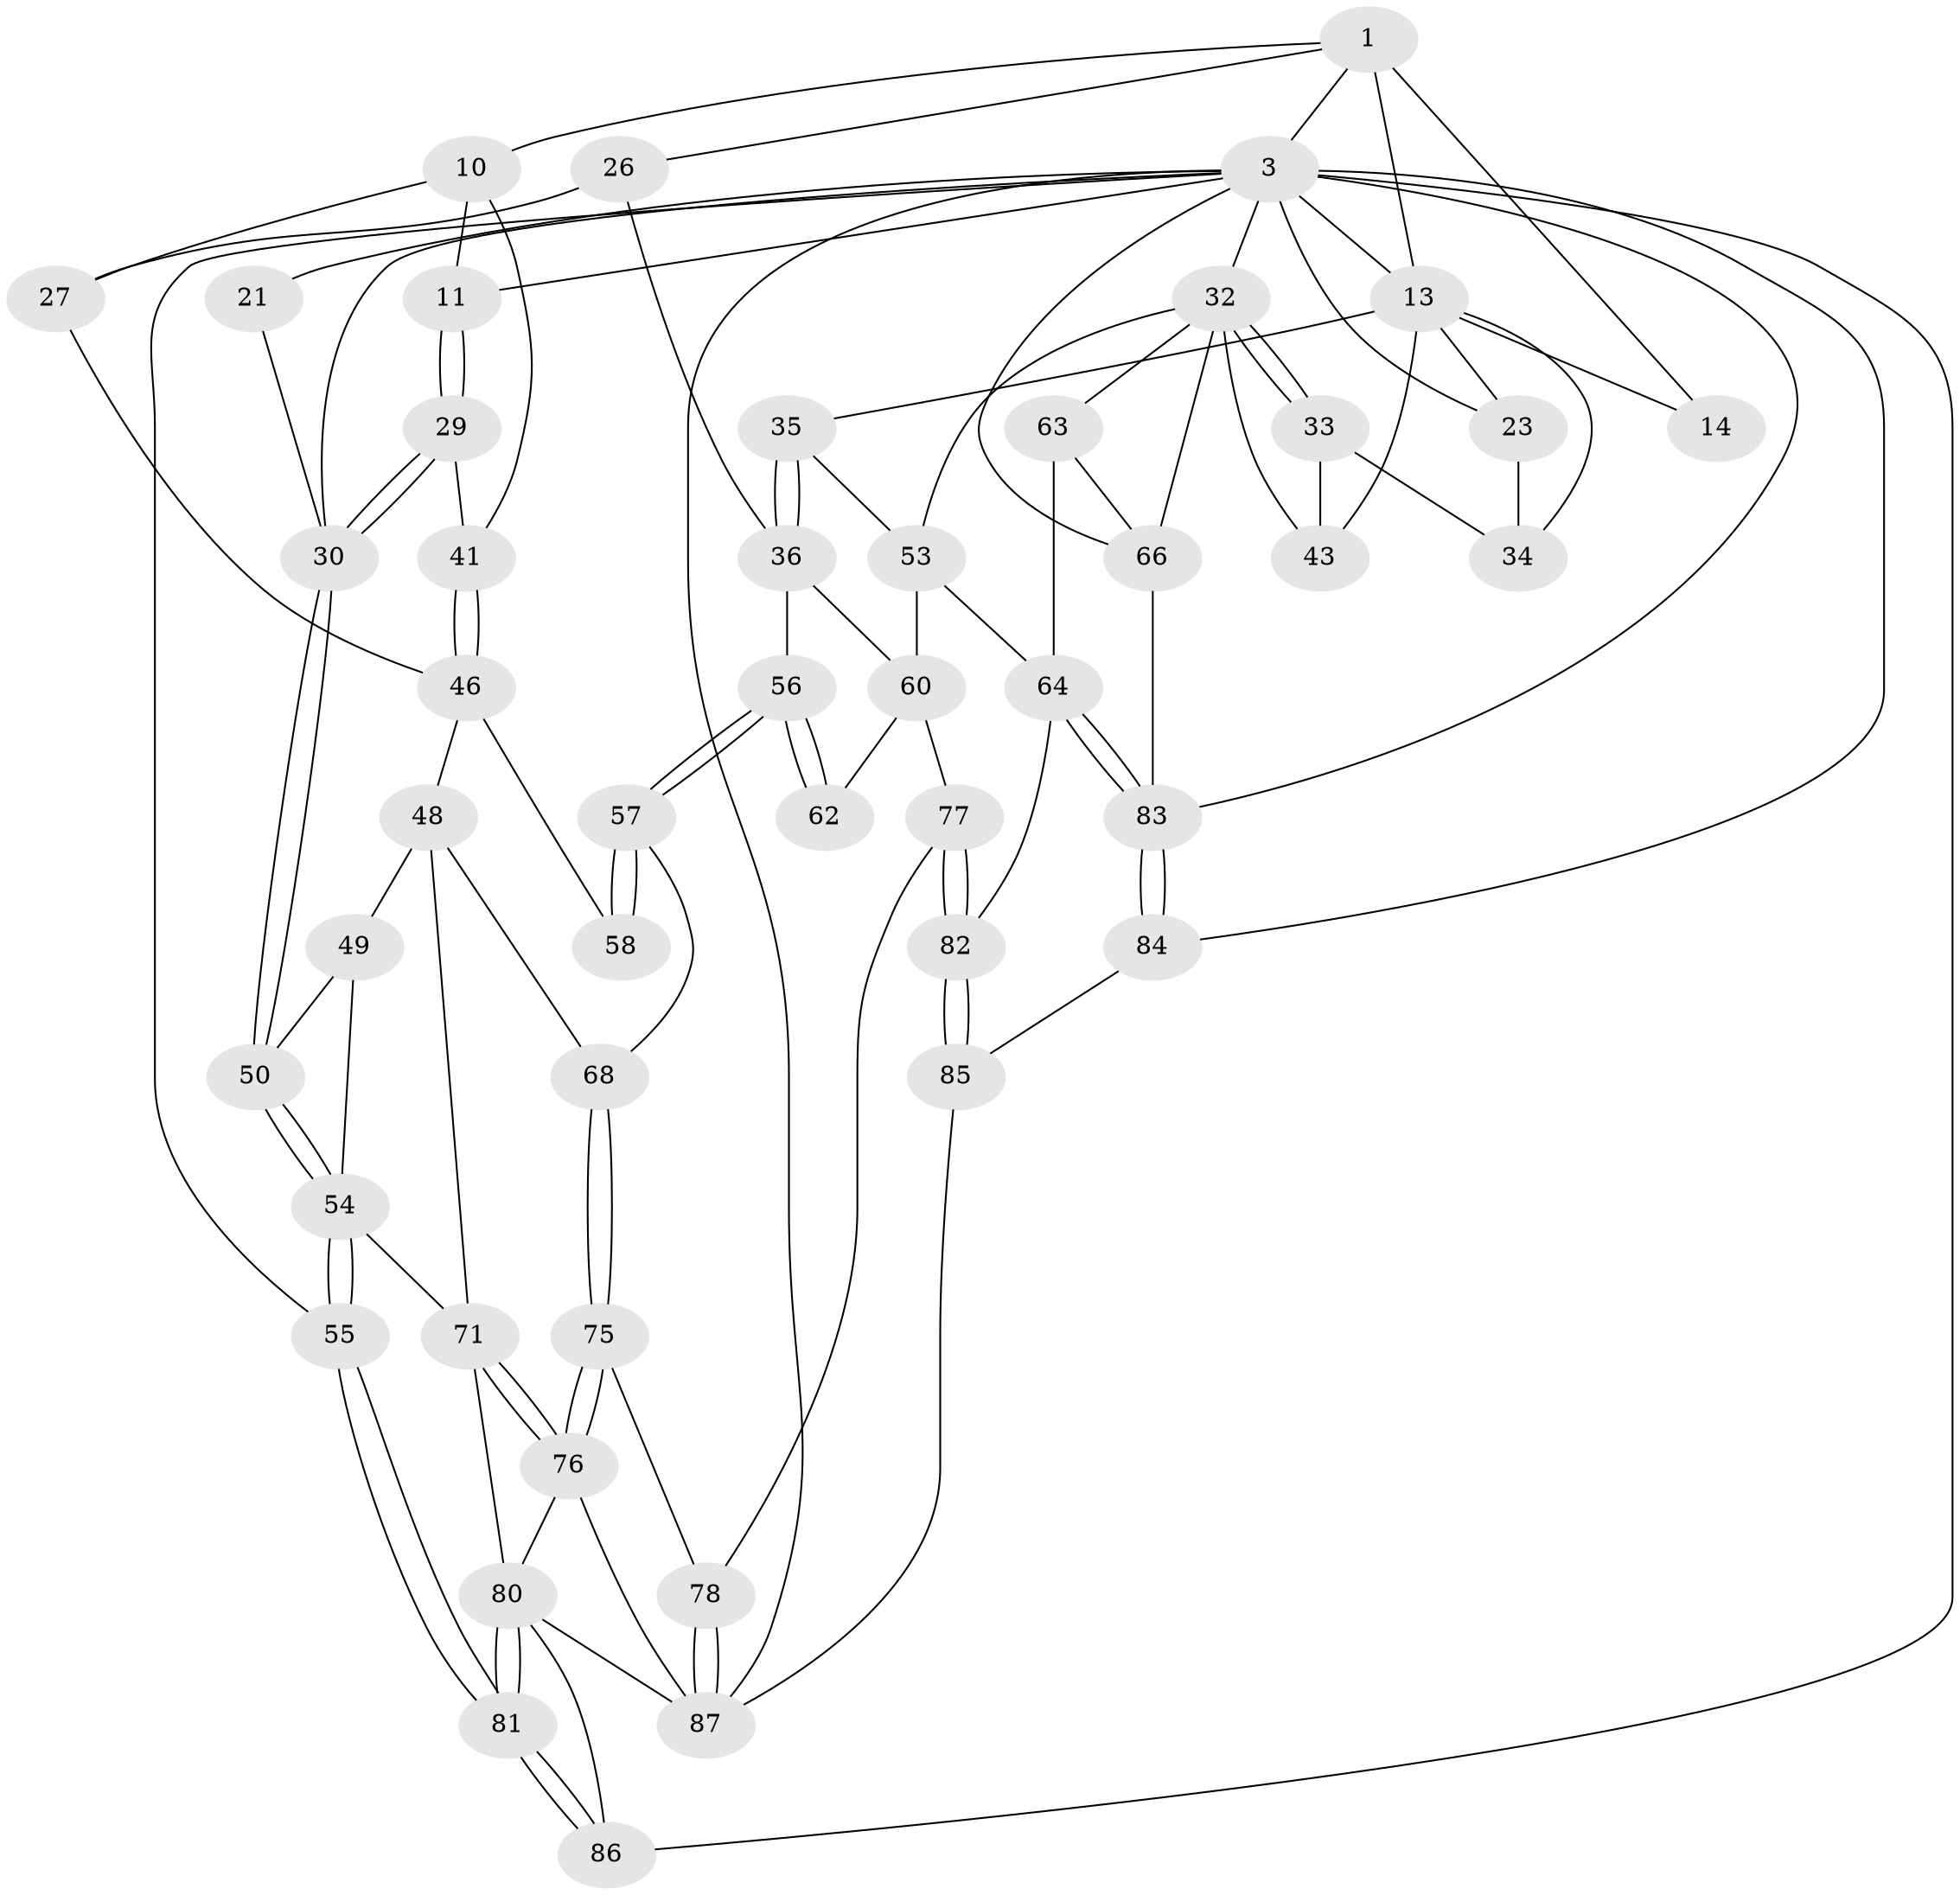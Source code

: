 // original degree distribution, {3: 0.020833333333333332, 4: 0.23958333333333334, 6: 0.21875, 5: 0.5208333333333334}
// Generated by graph-tools (version 1.1) at 2025/28/03/15/25 16:28:05]
// undirected, 48 vertices, 110 edges
graph export_dot {
graph [start="1"]
  node [color=gray90,style=filled];
  1 [pos="+0.5389993524430834+0",super="+2+8"];
  3 [pos="+1+0",super="+15+4"];
  10 [pos="+0.43213835092650005+0.1990516835331911",super="+28"];
  11 [pos="+0.2891524146243647+0.2509102390962183"];
  13 [pos="+0.8530042628773927+0.1365385427021935",super="+16"];
  14 [pos="+0.6961027653034838+0.0956322269929578",super="+17"];
  21 [pos="+0.08735850444112454+0.24753397716266326"];
  23 [pos="+1+0.21756726530753784",super="+24"];
  26 [pos="+0.6151784235992753+0.4197497362684085"];
  27 [pos="+0.5432817249522113+0.4190697255277385"];
  29 [pos="+0.27630572820637705+0.35410249591661563"];
  30 [pos="+0.17604124503664828+0.41238926256379443",super="+31"];
  32 [pos="+1+0.3768032849579507",super="+44"];
  33 [pos="+1+0.39315700138819265"];
  34 [pos="+0.9873283076601581+0.38538246706463725"];
  35 [pos="+0.7302244692900055+0.47464413289929164",super="+40"];
  36 [pos="+0.7142800267966981+0.47637816824884993",super="+37"];
  41 [pos="+0.3307865160641637+0.3960952773659218"];
  43 [pos="+0.958378328588825+0.43664519146486364"];
  46 [pos="+0.34356954399907685+0.46373898767015825",super="+47+51"];
  48 [pos="+0.29732400812007653+0.5582539385832263",super="+69"];
  49 [pos="+0.26970061635497733+0.5599836273807157"];
  50 [pos="+0.1688189835039372+0.4453874238365437"];
  53 [pos="+0.8357918427927258+0.5042046834260755",super="+59"];
  54 [pos="+0.030459563881070743+0.6027330961519253",super="+70"];
  55 [pos="+0+0.6108154773413832"];
  56 [pos="+0.5306871230527218+0.6723354853402066"];
  57 [pos="+0.45876199814446367+0.6500570029429754"];
  58 [pos="+0.43853809531106824+0.5973811673799492"];
  60 [pos="+0.7237441716309394+0.598342510073235",super="+61+73"];
  62 [pos="+0.5690196296188853+0.7069390767413813"];
  63 [pos="+0.9637976322867281+0.7702974393354552"];
  64 [pos="+0.7986279391884907+0.7399103213066127",super="+65"];
  66 [pos="+1+0.8716307232887874",super="+67"];
  68 [pos="+0.43690410285502074+0.6656653693791855"];
  71 [pos="+0.22237023409645812+0.7615332506112749",super="+72"];
  75 [pos="+0.3450425372923383+0.788938085963236"];
  76 [pos="+0.32712839013589773+0.7959171834765165",super="+89"];
  77 [pos="+0.6040601187427302+0.7715837705222869"];
  78 [pos="+0.5009234904692078+0.8229046075195154",super="+79"];
  80 [pos="+0.1732821698567667+0.8237322459332399",super="+90"];
  81 [pos="+0+1"];
  82 [pos="+0.6206055215800421+0.7836326095794957"];
  83 [pos="+0.7626595041683553+0.9411613734632729",super="+92"];
  84 [pos="+0.6965185394468317+0.9751665747387415"];
  85 [pos="+0.6269306331368512+0.8275245071650881"];
  86 [pos="+0+1"];
  87 [pos="+0.4451941085974445+1",super="+88+91"];
  1 -- 3;
  1 -- 13;
  1 -- 26;
  1 -- 10;
  1 -- 14 [weight=2];
  3 -- 23 [weight=2];
  3 -- 32;
  3 -- 66;
  3 -- 11;
  3 -- 83;
  3 -- 84;
  3 -- 21 [weight=2];
  3 -- 86 [weight=2];
  3 -- 55;
  3 -- 87;
  3 -- 30;
  3 -- 13;
  10 -- 11;
  10 -- 41;
  10 -- 27;
  11 -- 29;
  11 -- 29;
  13 -- 14 [weight=2];
  13 -- 34;
  13 -- 35 [weight=2];
  13 -- 23;
  13 -- 43;
  21 -- 30;
  23 -- 34;
  26 -- 27;
  26 -- 36;
  27 -- 46;
  29 -- 30;
  29 -- 30;
  29 -- 41;
  30 -- 50;
  30 -- 50;
  32 -- 33;
  32 -- 33;
  32 -- 66;
  32 -- 53;
  32 -- 43;
  32 -- 63;
  33 -- 34;
  33 -- 43;
  35 -- 36;
  35 -- 36;
  35 -- 53;
  36 -- 56;
  36 -- 60;
  41 -- 46;
  41 -- 46;
  46 -- 48;
  46 -- 58 [weight=2];
  48 -- 49;
  48 -- 68;
  48 -- 71;
  49 -- 50;
  49 -- 54;
  50 -- 54;
  50 -- 54;
  53 -- 60;
  53 -- 64;
  54 -- 55;
  54 -- 55;
  54 -- 71;
  55 -- 81;
  55 -- 81;
  56 -- 57;
  56 -- 57;
  56 -- 62;
  56 -- 62;
  57 -- 58;
  57 -- 58;
  57 -- 68;
  60 -- 62 [weight=2];
  60 -- 77;
  63 -- 64;
  63 -- 66;
  64 -- 83;
  64 -- 83;
  64 -- 82;
  66 -- 83;
  68 -- 75;
  68 -- 75;
  71 -- 76;
  71 -- 76;
  71 -- 80;
  75 -- 76;
  75 -- 76;
  75 -- 78;
  76 -- 87;
  76 -- 80;
  77 -- 78;
  77 -- 82;
  77 -- 82;
  78 -- 87 [weight=2];
  78 -- 87;
  80 -- 81;
  80 -- 81;
  80 -- 86;
  80 -- 87;
  81 -- 86;
  81 -- 86;
  82 -- 85;
  82 -- 85;
  83 -- 84;
  83 -- 84;
  84 -- 85;
  85 -- 87;
}
